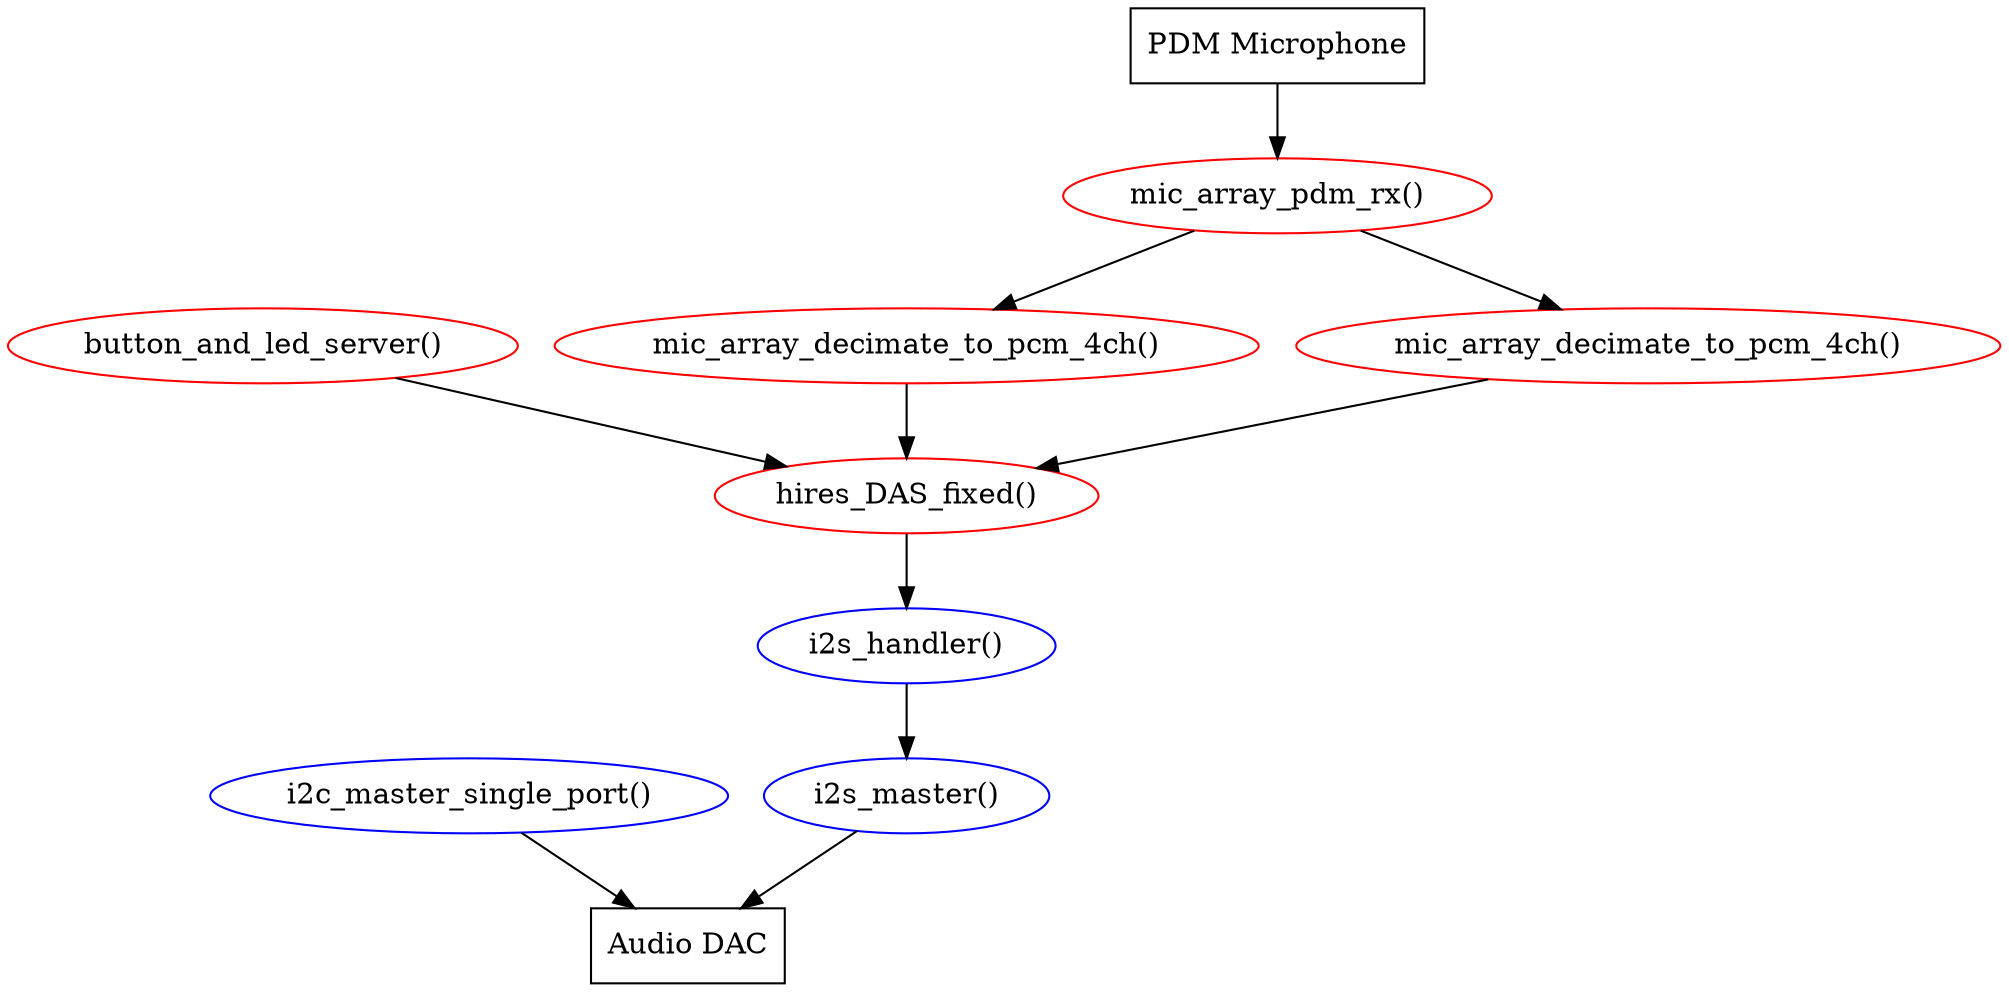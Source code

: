 digraph g {
	
	i2s_master [label="i2s_master()", color=blue];
	i2c_master_single_port [label="i2c_master_single_port()", color=blue];
	i2s_handler [label="i2s_handler()", color=blue]; 
	button_and_led_server [label="button_and_led_server()", color=red];
	mic_array_pdm_rx [label="mic_array_pdm_rx()", color=red]; 
	mic_array_decimate_to_pcm_4ch1 [label="mic_array_decimate_to_pcm_4ch()", color=red]; 
	mic_array_decimate_to_pcm_4ch0 [label="mic_array_decimate_to_pcm_4ch()", color=red]; 
	hires_DAS_fixed [label="hires_DAS_fixed()", color=red]; 
  
	pdm_mic  [label="PDM Microphone", shape=box]; 
	dac  [label="Audio DAC", shape=box]; 

	pdm_mic -> mic_array_pdm_rx;
	
	mic_array_pdm_rx -> mic_array_decimate_to_pcm_4ch0;
	mic_array_pdm_rx -> mic_array_decimate_to_pcm_4ch1;

	button_and_led_server -> hires_DAS_fixed;
	mic_array_decimate_to_pcm_4ch0 -> hires_DAS_fixed;
	mic_array_decimate_to_pcm_4ch1 -> hires_DAS_fixed;
	hires_DAS_fixed -> i2s_handler;
	i2s_handler -> i2s_master;
	i2s_master -> dac;
	i2c_master_single_port -> dac;
}